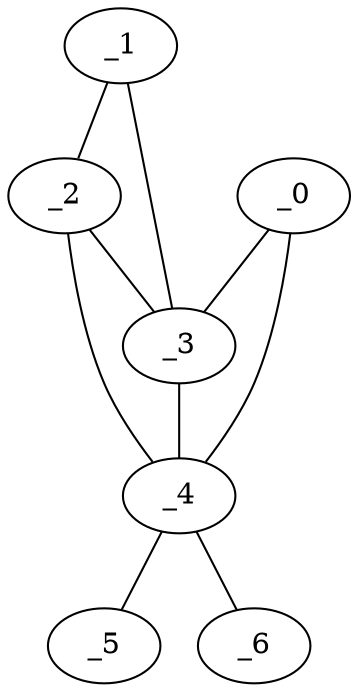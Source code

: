 graph EP1_0123 {
	_0	 [x="2.2449",
		y="3.00987"];
	_3	 [x="0.590715",
		y="2.1417"];
	_0 -- _3;
	_4	 [x="0.6",
		y="1.74"];
	_0 -- _4;
	_1	 [x="2.16112",
		y="0.323779"];
	_2	 [x="1.22982",
		y="0.910518"];
	_1 -- _2;
	_1 -- _3;
	_2 -- _3;
	_2 -- _4;
	_3 -- _4;
	_5	 [x="1.33711",
		y="2.03963"];
	_4 -- _5;
	_6	 [x="0.381505",
		y="0.109881"];
	_4 -- _6;
}
